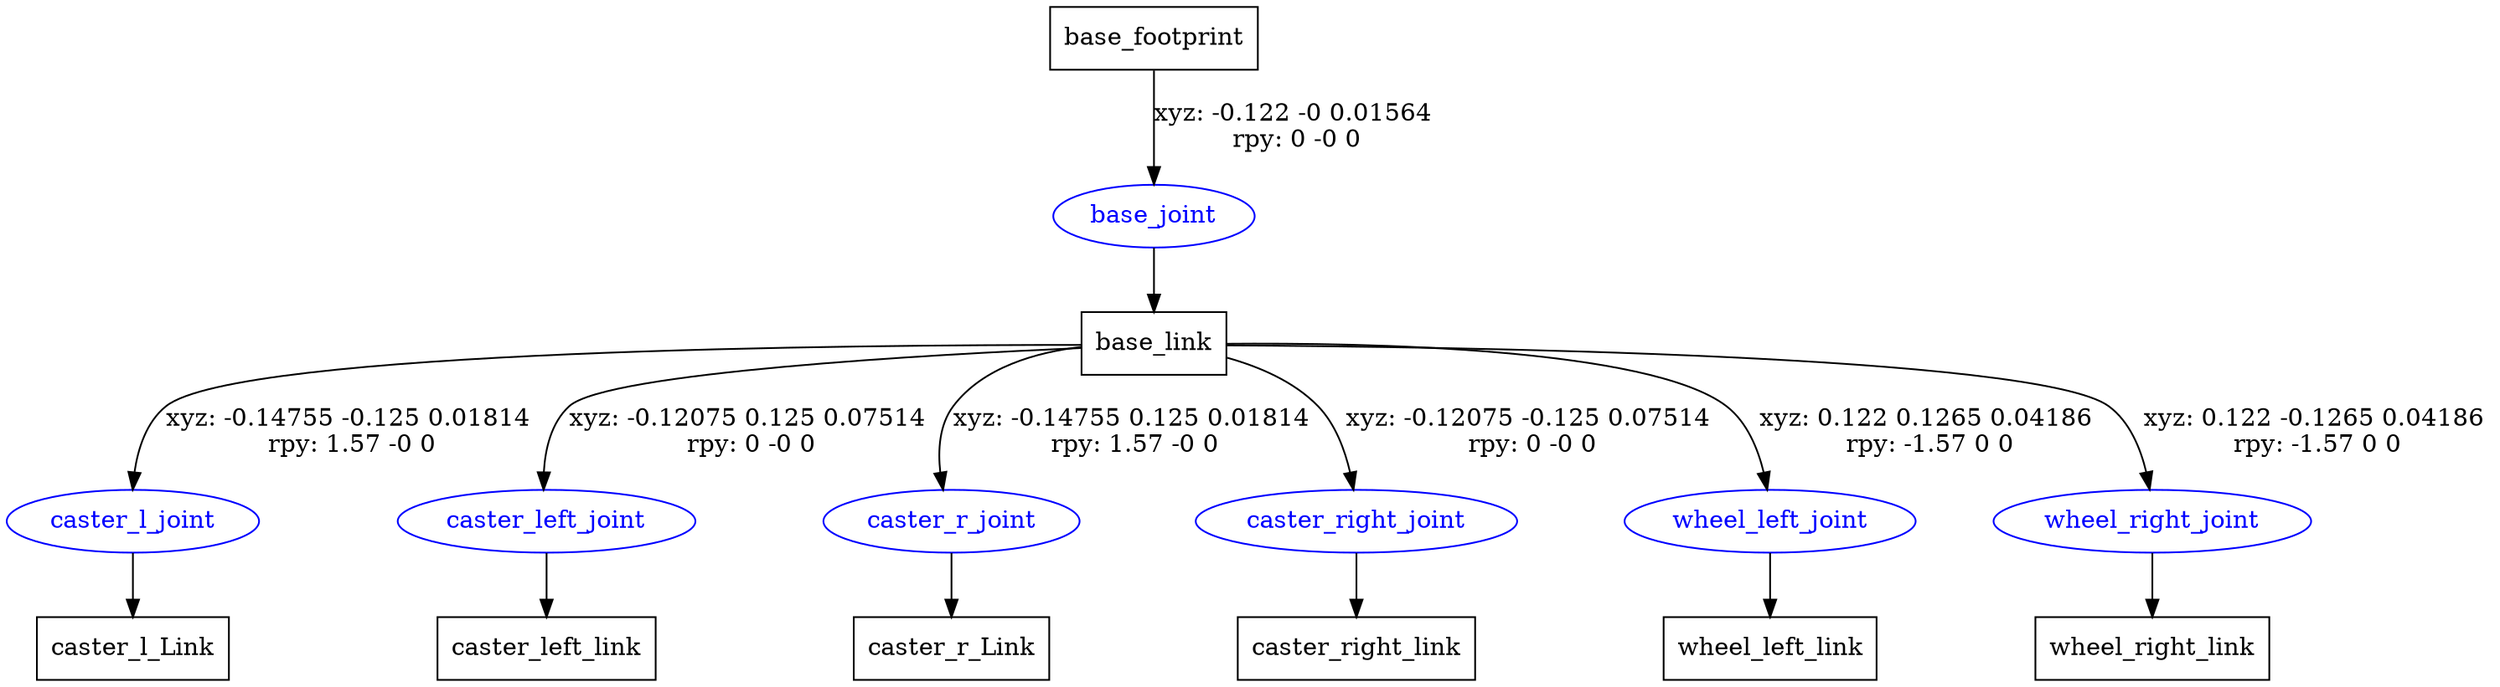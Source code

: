 digraph G {
node [shape=box];
"base_footprint" [label="base_footprint"];
"base_link" [label="base_link"];
"caster_l_Link" [label="caster_l_Link"];
"caster_left_link" [label="caster_left_link"];
"caster_r_Link" [label="caster_r_Link"];
"caster_right_link" [label="caster_right_link"];
"wheel_left_link" [label="wheel_left_link"];
"wheel_right_link" [label="wheel_right_link"];
node [shape=ellipse, color=blue, fontcolor=blue];
"base_footprint" -> "base_joint" [label="xyz: -0.122 -0 0.01564 \nrpy: 0 -0 0"]
"base_joint" -> "base_link"
"base_link" -> "caster_l_joint" [label="xyz: -0.14755 -0.125 0.01814 \nrpy: 1.57 -0 0"]
"caster_l_joint" -> "caster_l_Link"
"base_link" -> "caster_left_joint" [label="xyz: -0.12075 0.125 0.07514 \nrpy: 0 -0 0"]
"caster_left_joint" -> "caster_left_link"
"base_link" -> "caster_r_joint" [label="xyz: -0.14755 0.125 0.01814 \nrpy: 1.57 -0 0"]
"caster_r_joint" -> "caster_r_Link"
"base_link" -> "caster_right_joint" [label="xyz: -0.12075 -0.125 0.07514 \nrpy: 0 -0 0"]
"caster_right_joint" -> "caster_right_link"
"base_link" -> "wheel_left_joint" [label="xyz: 0.122 0.1265 0.04186 \nrpy: -1.57 0 0"]
"wheel_left_joint" -> "wheel_left_link"
"base_link" -> "wheel_right_joint" [label="xyz: 0.122 -0.1265 0.04186 \nrpy: -1.57 0 0"]
"wheel_right_joint" -> "wheel_right_link"
}
